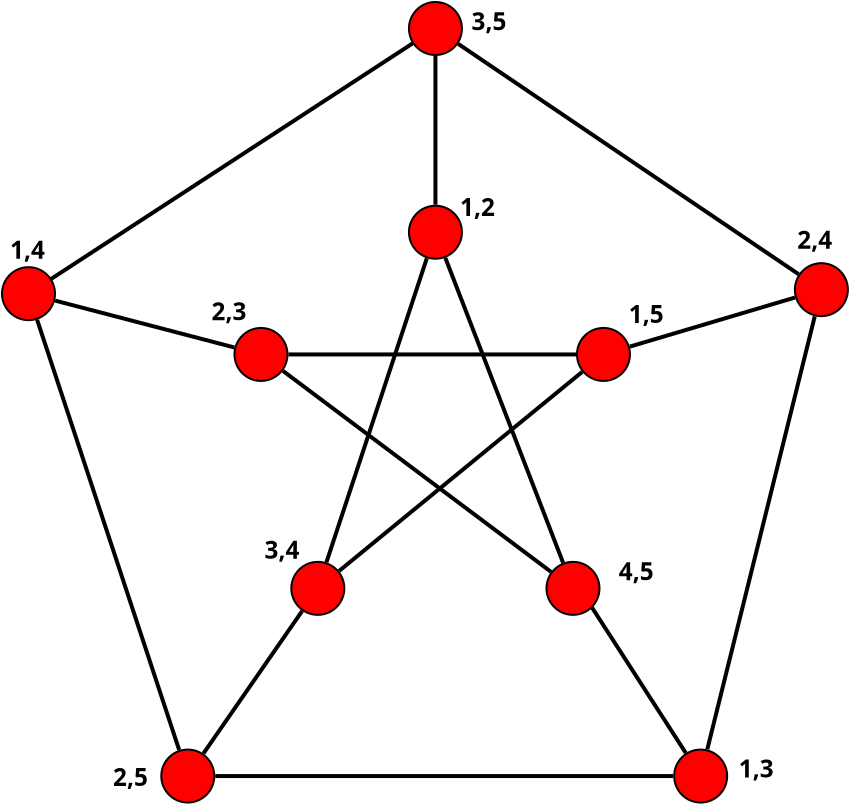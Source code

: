 <?xml version="1.0" encoding="UTF-8"?>
<dia:diagram xmlns:dia="http://www.lysator.liu.se/~alla/dia/">
  <dia:layer name="Background" visible="true" active="true">
    <dia:object type="Standard - Ellipse" version="0" id="O0">
      <dia:attribute name="obj_pos">
        <dia:point val="13.467,21.1"/>
      </dia:attribute>
      <dia:attribute name="obj_bb">
        <dia:rectangle val="13.417,21.05;16.167,23.8"/>
      </dia:attribute>
      <dia:attribute name="elem_corner">
        <dia:point val="13.467,21.1"/>
      </dia:attribute>
      <dia:attribute name="elem_width">
        <dia:real val="2.65"/>
      </dia:attribute>
      <dia:attribute name="elem_height">
        <dia:real val="2.65"/>
      </dia:attribute>
      <dia:attribute name="border_width">
        <dia:real val="0.1"/>
      </dia:attribute>
      <dia:attribute name="inner_color">
        <dia:color val="#ff0000"/>
      </dia:attribute>
      <dia:attribute name="aspect">
        <dia:enum val="2"/>
      </dia:attribute>
    </dia:object>
    <dia:object type="Standard - Ellipse" version="0" id="O1">
      <dia:attribute name="obj_pos">
        <dia:point val="-0.999,6.365"/>
      </dia:attribute>
      <dia:attribute name="obj_bb">
        <dia:rectangle val="-1.049,6.315;1.701,9.065"/>
      </dia:attribute>
      <dia:attribute name="elem_corner">
        <dia:point val="-0.999,6.365"/>
      </dia:attribute>
      <dia:attribute name="elem_width">
        <dia:real val="2.65"/>
      </dia:attribute>
      <dia:attribute name="elem_height">
        <dia:real val="2.65"/>
      </dia:attribute>
      <dia:attribute name="border_width">
        <dia:real val="0.1"/>
      </dia:attribute>
      <dia:attribute name="inner_color">
        <dia:color val="#ff0000"/>
      </dia:attribute>
      <dia:attribute name="aspect">
        <dia:enum val="2"/>
      </dia:attribute>
    </dia:object>
    <dia:object type="Standard - Ellipse" version="0" id="O2">
      <dia:attribute name="obj_pos">
        <dia:point val="19.348,3.293"/>
      </dia:attribute>
      <dia:attribute name="obj_bb">
        <dia:rectangle val="19.298,3.243;22.048,5.993"/>
      </dia:attribute>
      <dia:attribute name="elem_corner">
        <dia:point val="19.348,3.293"/>
      </dia:attribute>
      <dia:attribute name="elem_width">
        <dia:real val="2.65"/>
      </dia:attribute>
      <dia:attribute name="elem_height">
        <dia:real val="2.65"/>
      </dia:attribute>
      <dia:attribute name="border_width">
        <dia:real val="0.1"/>
      </dia:attribute>
      <dia:attribute name="inner_color">
        <dia:color val="#ff0000"/>
      </dia:attribute>
      <dia:attribute name="aspect">
        <dia:enum val="2"/>
      </dia:attribute>
    </dia:object>
    <dia:object type="Standard - Ellipse" version="0" id="O3">
      <dia:attribute name="obj_pos">
        <dia:point val="10.625,9.404"/>
      </dia:attribute>
      <dia:attribute name="obj_bb">
        <dia:rectangle val="10.575,9.354;13.325,12.104"/>
      </dia:attribute>
      <dia:attribute name="elem_corner">
        <dia:point val="10.625,9.404"/>
      </dia:attribute>
      <dia:attribute name="elem_width">
        <dia:real val="2.65"/>
      </dia:attribute>
      <dia:attribute name="elem_height">
        <dia:real val="2.65"/>
      </dia:attribute>
      <dia:attribute name="border_width">
        <dia:real val="0.1"/>
      </dia:attribute>
      <dia:attribute name="inner_color">
        <dia:color val="#ff0000"/>
      </dia:attribute>
      <dia:attribute name="aspect">
        <dia:enum val="2"/>
      </dia:attribute>
    </dia:object>
    <dia:object type="Standard - Ellipse" version="0" id="O4">
      <dia:attribute name="obj_pos">
        <dia:point val="26.225,21.1"/>
      </dia:attribute>
      <dia:attribute name="obj_bb">
        <dia:rectangle val="26.175,21.05;28.925,23.8"/>
      </dia:attribute>
      <dia:attribute name="elem_corner">
        <dia:point val="26.225,21.1"/>
      </dia:attribute>
      <dia:attribute name="elem_width">
        <dia:real val="2.65"/>
      </dia:attribute>
      <dia:attribute name="elem_height">
        <dia:real val="2.65"/>
      </dia:attribute>
      <dia:attribute name="border_width">
        <dia:real val="0.1"/>
      </dia:attribute>
      <dia:attribute name="inner_color">
        <dia:color val="#ff0000"/>
      </dia:attribute>
      <dia:attribute name="aspect">
        <dia:enum val="2"/>
      </dia:attribute>
    </dia:object>
    <dia:object type="Standard - Ellipse" version="0" id="O5">
      <dia:attribute name="obj_pos">
        <dia:point val="27.749,9.404"/>
      </dia:attribute>
      <dia:attribute name="obj_bb">
        <dia:rectangle val="27.699,9.354;30.449,12.104"/>
      </dia:attribute>
      <dia:attribute name="elem_corner">
        <dia:point val="27.749,9.404"/>
      </dia:attribute>
      <dia:attribute name="elem_width">
        <dia:real val="2.65"/>
      </dia:attribute>
      <dia:attribute name="elem_height">
        <dia:real val="2.65"/>
      </dia:attribute>
      <dia:attribute name="border_width">
        <dia:real val="0.1"/>
      </dia:attribute>
      <dia:attribute name="inner_color">
        <dia:color val="#ff0000"/>
      </dia:attribute>
      <dia:attribute name="aspect">
        <dia:enum val="2"/>
      </dia:attribute>
    </dia:object>
    <dia:object type="Standard - Ellipse" version="0" id="O6">
      <dia:attribute name="obj_pos">
        <dia:point val="19.348,-6.893"/>
      </dia:attribute>
      <dia:attribute name="obj_bb">
        <dia:rectangle val="19.298,-6.943;22.048,-4.193"/>
      </dia:attribute>
      <dia:attribute name="elem_corner">
        <dia:point val="19.348,-6.893"/>
      </dia:attribute>
      <dia:attribute name="elem_width">
        <dia:real val="2.65"/>
      </dia:attribute>
      <dia:attribute name="elem_height">
        <dia:real val="2.65"/>
      </dia:attribute>
      <dia:attribute name="border_width">
        <dia:real val="0.1"/>
      </dia:attribute>
      <dia:attribute name="inner_color">
        <dia:color val="#ff0000"/>
      </dia:attribute>
      <dia:attribute name="aspect">
        <dia:enum val="2"/>
      </dia:attribute>
    </dia:object>
    <dia:object type="Standard - Ellipse" version="0" id="O7">
      <dia:attribute name="obj_pos">
        <dia:point val="38.645,6.165"/>
      </dia:attribute>
      <dia:attribute name="obj_bb">
        <dia:rectangle val="38.595,6.115;41.345,8.865"/>
      </dia:attribute>
      <dia:attribute name="elem_corner">
        <dia:point val="38.645,6.165"/>
      </dia:attribute>
      <dia:attribute name="elem_width">
        <dia:real val="2.65"/>
      </dia:attribute>
      <dia:attribute name="elem_height">
        <dia:real val="2.65"/>
      </dia:attribute>
      <dia:attribute name="border_width">
        <dia:real val="0.1"/>
      </dia:attribute>
      <dia:attribute name="inner_color">
        <dia:color val="#ff0000"/>
      </dia:attribute>
      <dia:attribute name="aspect">
        <dia:enum val="2"/>
      </dia:attribute>
    </dia:object>
    <dia:object type="Standard - Ellipse" version="0" id="O8">
      <dia:attribute name="obj_pos">
        <dia:point val="6.965,30.485"/>
      </dia:attribute>
      <dia:attribute name="obj_bb">
        <dia:rectangle val="6.915,30.435;9.665,33.185"/>
      </dia:attribute>
      <dia:attribute name="elem_corner">
        <dia:point val="6.965,30.485"/>
      </dia:attribute>
      <dia:attribute name="elem_width">
        <dia:real val="2.65"/>
      </dia:attribute>
      <dia:attribute name="elem_height">
        <dia:real val="2.65"/>
      </dia:attribute>
      <dia:attribute name="border_width">
        <dia:real val="0.1"/>
      </dia:attribute>
      <dia:attribute name="inner_color">
        <dia:color val="#ff0000"/>
      </dia:attribute>
      <dia:attribute name="aspect">
        <dia:enum val="2"/>
      </dia:attribute>
    </dia:object>
    <dia:object type="Standard - Ellipse" version="0" id="O9">
      <dia:attribute name="obj_pos">
        <dia:point val="32.609,30.485"/>
      </dia:attribute>
      <dia:attribute name="obj_bb">
        <dia:rectangle val="32.559,30.435;35.309,33.185"/>
      </dia:attribute>
      <dia:attribute name="elem_corner">
        <dia:point val="32.609,30.485"/>
      </dia:attribute>
      <dia:attribute name="elem_width">
        <dia:real val="2.65"/>
      </dia:attribute>
      <dia:attribute name="elem_height">
        <dia:real val="2.65"/>
      </dia:attribute>
      <dia:attribute name="border_width">
        <dia:real val="0.1"/>
      </dia:attribute>
      <dia:attribute name="inner_color">
        <dia:color val="#ff0000"/>
      </dia:attribute>
      <dia:attribute name="aspect">
        <dia:enum val="2"/>
      </dia:attribute>
    </dia:object>
    <dia:object type="Standard - Line" version="0" id="O10">
      <dia:attribute name="obj_pos">
        <dia:point val="20.673,-4.194"/>
      </dia:attribute>
      <dia:attribute name="obj_bb">
        <dia:rectangle val="20.573,-4.294;20.773,3.344"/>
      </dia:attribute>
      <dia:attribute name="conn_endpoints">
        <dia:point val="20.673,-4.194"/>
        <dia:point val="20.673,3.244"/>
      </dia:attribute>
      <dia:attribute name="numcp">
        <dia:int val="1"/>
      </dia:attribute>
      <dia:attribute name="line_width">
        <dia:real val="0.2"/>
      </dia:attribute>
      <dia:connections>
        <dia:connection handle="0" to="O6" connection="8"/>
        <dia:connection handle="1" to="O2" connection="8"/>
      </dia:connections>
    </dia:object>
    <dia:object type="Standard - Line" version="0" id="O11">
      <dia:attribute name="obj_pos">
        <dia:point val="1.656,8.038"/>
      </dia:attribute>
      <dia:attribute name="obj_bb">
        <dia:rectangle val="1.534,7.915;10.742,10.504"/>
      </dia:attribute>
      <dia:attribute name="conn_endpoints">
        <dia:point val="1.656,8.038"/>
        <dia:point val="10.62,10.382"/>
      </dia:attribute>
      <dia:attribute name="numcp">
        <dia:int val="1"/>
      </dia:attribute>
      <dia:attribute name="line_width">
        <dia:real val="0.2"/>
      </dia:attribute>
      <dia:connections>
        <dia:connection handle="0" to="O1" connection="8"/>
        <dia:connection handle="1" to="O3" connection="8"/>
      </dia:connections>
    </dia:object>
    <dia:object type="Standard - Line" version="0" id="O12">
      <dia:attribute name="obj_pos">
        <dia:point val="9.073,30.68"/>
      </dia:attribute>
      <dia:attribute name="obj_bb">
        <dia:rectangle val="8.934,23.416;14.148,30.819"/>
      </dia:attribute>
      <dia:attribute name="conn_endpoints">
        <dia:point val="9.073,30.68"/>
        <dia:point val="14.009,23.555"/>
      </dia:attribute>
      <dia:attribute name="numcp">
        <dia:int val="1"/>
      </dia:attribute>
      <dia:attribute name="line_width">
        <dia:real val="0.2"/>
      </dia:attribute>
      <dia:connections>
        <dia:connection handle="0" to="O8" connection="8"/>
        <dia:connection handle="1" to="O0" connection="8"/>
      </dia:connections>
    </dia:object>
    <dia:object type="Standard - Line" version="0" id="O13">
      <dia:attribute name="obj_pos">
        <dia:point val="33.189,30.654"/>
      </dia:attribute>
      <dia:attribute name="obj_bb">
        <dia:rectangle val="28.349,23.224;33.327,30.793"/>
      </dia:attribute>
      <dia:attribute name="conn_endpoints">
        <dia:point val="33.189,30.654"/>
        <dia:point val="28.487,23.362"/>
      </dia:attribute>
      <dia:attribute name="numcp">
        <dia:int val="1"/>
      </dia:attribute>
      <dia:attribute name="line_width">
        <dia:real val="0.2"/>
      </dia:attribute>
      <dia:connections>
        <dia:connection handle="0" to="O9" connection="8"/>
        <dia:connection handle="1" to="O4" connection="7"/>
      </dia:connections>
    </dia:object>
    <dia:object type="Standard - Line" version="0" id="O14">
      <dia:attribute name="obj_pos">
        <dia:point val="38.653,7.882"/>
      </dia:attribute>
      <dia:attribute name="obj_bb">
        <dia:rectangle val="30.267,7.757;38.777,10.462"/>
      </dia:attribute>
      <dia:attribute name="conn_endpoints">
        <dia:point val="38.653,7.882"/>
        <dia:point val="30.392,10.338"/>
      </dia:attribute>
      <dia:attribute name="numcp">
        <dia:int val="1"/>
      </dia:attribute>
      <dia:attribute name="line_width">
        <dia:real val="0.2"/>
      </dia:attribute>
      <dia:connections>
        <dia:connection handle="0" to="O7" connection="8"/>
        <dia:connection handle="1" to="O5" connection="8"/>
      </dia:connections>
    </dia:object>
    <dia:object type="Standard - Line" version="0" id="O15">
      <dia:attribute name="obj_pos">
        <dia:point val="1.459,6.952"/>
      </dia:attribute>
      <dia:attribute name="obj_bb">
        <dia:rectangle val="1.32,-4.968;19.679,7.09"/>
      </dia:attribute>
      <dia:attribute name="conn_endpoints">
        <dia:point val="1.459,6.952"/>
        <dia:point val="19.541,-4.83"/>
      </dia:attribute>
      <dia:attribute name="numcp">
        <dia:int val="1"/>
      </dia:attribute>
      <dia:attribute name="line_width">
        <dia:real val="0.2"/>
      </dia:attribute>
      <dia:connections>
        <dia:connection handle="0" to="O1" connection="8"/>
        <dia:connection handle="1" to="O6" connection="8"/>
      </dia:connections>
    </dia:object>
    <dia:object type="Standard - Line" version="0" id="O16">
      <dia:attribute name="obj_pos">
        <dia:point val="21.811,-4.798"/>
      </dia:attribute>
      <dia:attribute name="obj_bb">
        <dia:rectangle val="21.673,-4.936;38.971,6.858"/>
      </dia:attribute>
      <dia:attribute name="conn_endpoints">
        <dia:point val="21.811,-4.798"/>
        <dia:point val="38.832,6.72"/>
      </dia:attribute>
      <dia:attribute name="numcp">
        <dia:int val="1"/>
      </dia:attribute>
      <dia:attribute name="line_width">
        <dia:real val="0.2"/>
      </dia:attribute>
      <dia:connections>
        <dia:connection handle="0" to="O6" connection="8"/>
        <dia:connection handle="1" to="O7" connection="8"/>
      </dia:connections>
    </dia:object>
    <dia:object type="Standard - Line" version="0" id="O17">
      <dia:attribute name="obj_pos">
        <dia:point val="39.639,8.825"/>
      </dia:attribute>
      <dia:attribute name="obj_bb">
        <dia:rectangle val="34.144,8.704;39.76,30.596"/>
      </dia:attribute>
      <dia:attribute name="conn_endpoints">
        <dia:point val="39.639,8.825"/>
        <dia:point val="34.265,30.475"/>
      </dia:attribute>
      <dia:attribute name="numcp">
        <dia:int val="1"/>
      </dia:attribute>
      <dia:attribute name="line_width">
        <dia:real val="0.2"/>
      </dia:attribute>
      <dia:connections>
        <dia:connection handle="0" to="O7" connection="8"/>
        <dia:connection handle="1" to="O9" connection="8"/>
      </dia:connections>
    </dia:object>
    <dia:object type="Standard - Line" version="0" id="O18">
      <dia:attribute name="obj_pos">
        <dia:point val="32.559,31.81"/>
      </dia:attribute>
      <dia:attribute name="obj_bb">
        <dia:rectangle val="9.565,31.71;32.659,31.91"/>
      </dia:attribute>
      <dia:attribute name="conn_endpoints">
        <dia:point val="32.559,31.81"/>
        <dia:point val="9.665,31.81"/>
      </dia:attribute>
      <dia:attribute name="numcp">
        <dia:int val="1"/>
      </dia:attribute>
      <dia:attribute name="line_width">
        <dia:real val="0.2"/>
      </dia:attribute>
      <dia:connections>
        <dia:connection handle="0" to="O9" connection="8"/>
        <dia:connection handle="1" to="O8" connection="8"/>
      </dia:connections>
    </dia:object>
    <dia:object type="Standard - Line" version="0" id="O19">
      <dia:attribute name="obj_pos">
        <dia:point val="7.859,30.505"/>
      </dia:attribute>
      <dia:attribute name="obj_bb">
        <dia:rectangle val="0.631,8.869;7.986,30.631"/>
      </dia:attribute>
      <dia:attribute name="conn_endpoints">
        <dia:point val="7.859,30.505"/>
        <dia:point val="0.757,8.995"/>
      </dia:attribute>
      <dia:attribute name="numcp">
        <dia:int val="1"/>
      </dia:attribute>
      <dia:attribute name="line_width">
        <dia:real val="0.2"/>
      </dia:attribute>
      <dia:connections>
        <dia:connection handle="0" to="O8" connection="8"/>
        <dia:connection handle="1" to="O1" connection="8"/>
      </dia:connections>
    </dia:object>
    <dia:object type="Standard - Line" version="0" id="O20">
      <dia:attribute name="obj_pos">
        <dia:point val="13.323,10.729"/>
      </dia:attribute>
      <dia:attribute name="obj_bb">
        <dia:rectangle val="13.223,10.629;27.801,10.829"/>
      </dia:attribute>
      <dia:attribute name="conn_endpoints">
        <dia:point val="13.323,10.729"/>
        <dia:point val="27.701,10.729"/>
      </dia:attribute>
      <dia:attribute name="numcp">
        <dia:int val="1"/>
      </dia:attribute>
      <dia:attribute name="line_width">
        <dia:real val="0.2"/>
      </dia:attribute>
      <dia:connections>
        <dia:connection handle="0" to="O3" connection="8"/>
        <dia:connection handle="1" to="O5" connection="8"/>
      </dia:connections>
    </dia:object>
    <dia:object type="Standard - Line" version="0" id="O21">
      <dia:attribute name="obj_pos">
        <dia:point val="28.011,11.601"/>
      </dia:attribute>
      <dia:attribute name="obj_bb">
        <dia:rectangle val="15.715,11.46;28.151,21.695"/>
      </dia:attribute>
      <dia:attribute name="conn_endpoints">
        <dia:point val="28.011,11.601"/>
        <dia:point val="15.856,21.554"/>
      </dia:attribute>
      <dia:attribute name="numcp">
        <dia:int val="1"/>
      </dia:attribute>
      <dia:attribute name="line_width">
        <dia:real val="0.2"/>
      </dia:attribute>
      <dia:connections>
        <dia:connection handle="0" to="O5" connection="8"/>
        <dia:connection handle="1" to="O0" connection="8"/>
      </dia:connections>
    </dia:object>
    <dia:object type="Standard - Line" version="0" id="O22">
      <dia:attribute name="obj_pos">
        <dia:point val="15.223,21.12"/>
      </dia:attribute>
      <dia:attribute name="obj_bb">
        <dia:rectangle val="15.097,5.797;20.368,21.246"/>
      </dia:attribute>
      <dia:attribute name="conn_endpoints">
        <dia:point val="15.223,21.12"/>
        <dia:point val="20.242,5.923"/>
      </dia:attribute>
      <dia:attribute name="numcp">
        <dia:int val="1"/>
      </dia:attribute>
      <dia:attribute name="line_width">
        <dia:real val="0.2"/>
      </dia:attribute>
      <dia:connections>
        <dia:connection handle="0" to="O0" connection="8"/>
        <dia:connection handle="1" to="O2" connection="8"/>
      </dia:connections>
    </dia:object>
    <dia:object type="Standard - Line" version="0" id="O23">
      <dia:attribute name="obj_pos">
        <dia:point val="21.169,5.901"/>
      </dia:attribute>
      <dia:attribute name="obj_bb">
        <dia:rectangle val="21.039,5.772;27.184,21.271"/>
      </dia:attribute>
      <dia:attribute name="conn_endpoints">
        <dia:point val="21.169,5.901"/>
        <dia:point val="27.055,21.142"/>
      </dia:attribute>
      <dia:attribute name="numcp">
        <dia:int val="1"/>
      </dia:attribute>
      <dia:attribute name="line_width">
        <dia:real val="0.2"/>
      </dia:attribute>
      <dia:connections>
        <dia:connection handle="0" to="O2" connection="8"/>
        <dia:connection handle="1" to="O4" connection="8"/>
      </dia:connections>
    </dia:object>
    <dia:object type="Standard - Line" version="0" id="O24">
      <dia:attribute name="obj_pos">
        <dia:point val="26.451,21.601"/>
      </dia:attribute>
      <dia:attribute name="obj_bb">
        <dia:rectangle val="12.909,11.413;26.591,21.741"/>
      </dia:attribute>
      <dia:attribute name="conn_endpoints">
        <dia:point val="26.451,21.601"/>
        <dia:point val="13.049,11.553"/>
      </dia:attribute>
      <dia:attribute name="numcp">
        <dia:int val="1"/>
      </dia:attribute>
      <dia:attribute name="line_width">
        <dia:real val="0.2"/>
      </dia:attribute>
      <dia:connections>
        <dia:connection handle="0" to="O4" connection="8"/>
        <dia:connection handle="1" to="O3" connection="8"/>
      </dia:connections>
    </dia:object>
    <dia:object type="Standard - Text" version="1" id="O25">
      <dia:attribute name="obj_pos">
        <dia:point val="21.907,3.804"/>
      </dia:attribute>
      <dia:attribute name="obj_bb">
        <dia:rectangle val="21.907,2.679;24.052,4.089"/>
      </dia:attribute>
      <dia:attribute name="text">
        <dia:composite type="text">
          <dia:attribute name="string">
            <dia:string>#1,2#</dia:string>
          </dia:attribute>
          <dia:attribute name="font">
            <dia:font family="sans" style="80" name="Helvetica-Bold"/>
          </dia:attribute>
          <dia:attribute name="height">
            <dia:real val="1.517"/>
          </dia:attribute>
          <dia:attribute name="pos">
            <dia:point val="21.907,3.804"/>
          </dia:attribute>
          <dia:attribute name="color">
            <dia:color val="#000000"/>
          </dia:attribute>
          <dia:attribute name="alignment">
            <dia:enum val="0"/>
          </dia:attribute>
        </dia:composite>
      </dia:attribute>
      <dia:attribute name="valign">
        <dia:enum val="3"/>
      </dia:attribute>
    </dia:object>
    <dia:object type="Standard - Text" version="1" id="O26">
      <dia:attribute name="obj_pos">
        <dia:point val="30.336,9.161"/>
      </dia:attribute>
      <dia:attribute name="obj_bb">
        <dia:rectangle val="30.336,8.036;32.481,9.446"/>
      </dia:attribute>
      <dia:attribute name="text">
        <dia:composite type="text">
          <dia:attribute name="string">
            <dia:string>#1,5#</dia:string>
          </dia:attribute>
          <dia:attribute name="font">
            <dia:font family="sans" style="80" name="Helvetica-Bold"/>
          </dia:attribute>
          <dia:attribute name="height">
            <dia:real val="1.517"/>
          </dia:attribute>
          <dia:attribute name="pos">
            <dia:point val="30.336,9.161"/>
          </dia:attribute>
          <dia:attribute name="color">
            <dia:color val="#000000"/>
          </dia:attribute>
          <dia:attribute name="alignment">
            <dia:enum val="0"/>
          </dia:attribute>
        </dia:composite>
      </dia:attribute>
      <dia:attribute name="valign">
        <dia:enum val="3"/>
      </dia:attribute>
    </dia:object>
    <dia:object type="Standard - Text" version="1" id="O27">
      <dia:attribute name="obj_pos">
        <dia:point val="29.836,22.018"/>
      </dia:attribute>
      <dia:attribute name="obj_bb">
        <dia:rectangle val="29.836,20.858;32.016,22.373"/>
      </dia:attribute>
      <dia:attribute name="text">
        <dia:composite type="text">
          <dia:attribute name="string">
            <dia:string>#4,5#</dia:string>
          </dia:attribute>
          <dia:attribute name="font">
            <dia:font family="sans" style="80" name="Helvetica-Bold"/>
          </dia:attribute>
          <dia:attribute name="height">
            <dia:real val="1.517"/>
          </dia:attribute>
          <dia:attribute name="pos">
            <dia:point val="29.836,22.018"/>
          </dia:attribute>
          <dia:attribute name="color">
            <dia:color val="#000000"/>
          </dia:attribute>
          <dia:attribute name="alignment">
            <dia:enum val="0"/>
          </dia:attribute>
        </dia:composite>
      </dia:attribute>
      <dia:attribute name="valign">
        <dia:enum val="3"/>
      </dia:attribute>
    </dia:object>
    <dia:object type="Standard - Text" version="1" id="O28">
      <dia:attribute name="obj_pos">
        <dia:point val="12.121,20.946"/>
      </dia:attribute>
      <dia:attribute name="obj_bb">
        <dia:rectangle val="12.121,19.821;14.266,21.231"/>
      </dia:attribute>
      <dia:attribute name="text">
        <dia:composite type="text">
          <dia:attribute name="string">
            <dia:string>#3,4#</dia:string>
          </dia:attribute>
          <dia:attribute name="font">
            <dia:font family="sans" style="80" name="Helvetica-Bold"/>
          </dia:attribute>
          <dia:attribute name="height">
            <dia:real val="1.517"/>
          </dia:attribute>
          <dia:attribute name="pos">
            <dia:point val="12.121,20.946"/>
          </dia:attribute>
          <dia:attribute name="color">
            <dia:color val="#000000"/>
          </dia:attribute>
          <dia:attribute name="alignment">
            <dia:enum val="0"/>
          </dia:attribute>
        </dia:composite>
      </dia:attribute>
      <dia:attribute name="valign">
        <dia:enum val="3"/>
      </dia:attribute>
    </dia:object>
    <dia:object type="Standard - Text" version="1" id="O29">
      <dia:attribute name="obj_pos">
        <dia:point val="9.479,9.018"/>
      </dia:attribute>
      <dia:attribute name="obj_bb">
        <dia:rectangle val="9.479,7.893;11.624,9.303"/>
      </dia:attribute>
      <dia:attribute name="text">
        <dia:composite type="text">
          <dia:attribute name="string">
            <dia:string>#2,3#</dia:string>
          </dia:attribute>
          <dia:attribute name="font">
            <dia:font family="sans" style="80" name="Helvetica-Bold"/>
          </dia:attribute>
          <dia:attribute name="height">
            <dia:real val="1.517"/>
          </dia:attribute>
          <dia:attribute name="pos">
            <dia:point val="9.479,9.018"/>
          </dia:attribute>
          <dia:attribute name="color">
            <dia:color val="#000000"/>
          </dia:attribute>
          <dia:attribute name="alignment">
            <dia:enum val="0"/>
          </dia:attribute>
        </dia:composite>
      </dia:attribute>
      <dia:attribute name="valign">
        <dia:enum val="3"/>
      </dia:attribute>
    </dia:object>
    <dia:object type="Standard - Text" version="1" id="O30">
      <dia:attribute name="obj_pos">
        <dia:point val="22.479,-5.482"/>
      </dia:attribute>
      <dia:attribute name="obj_bb">
        <dia:rectangle val="22.479,-6.607;24.624,-5.197"/>
      </dia:attribute>
      <dia:attribute name="text">
        <dia:composite type="text">
          <dia:attribute name="string">
            <dia:string>#3,5#</dia:string>
          </dia:attribute>
          <dia:attribute name="font">
            <dia:font family="sans" style="80" name="Helvetica-Bold"/>
          </dia:attribute>
          <dia:attribute name="height">
            <dia:real val="1.517"/>
          </dia:attribute>
          <dia:attribute name="pos">
            <dia:point val="22.479,-5.482"/>
          </dia:attribute>
          <dia:attribute name="color">
            <dia:color val="#000000"/>
          </dia:attribute>
          <dia:attribute name="alignment">
            <dia:enum val="0"/>
          </dia:attribute>
        </dia:composite>
      </dia:attribute>
      <dia:attribute name="valign">
        <dia:enum val="3"/>
      </dia:attribute>
    </dia:object>
    <dia:object type="Standard - Text" version="1" id="O31">
      <dia:attribute name="obj_pos">
        <dia:point val="38.764,5.446"/>
      </dia:attribute>
      <dia:attribute name="obj_bb">
        <dia:rectangle val="38.764,4.286;40.944,5.802"/>
      </dia:attribute>
      <dia:attribute name="text">
        <dia:composite type="text">
          <dia:attribute name="string">
            <dia:string>#2,4#</dia:string>
          </dia:attribute>
          <dia:attribute name="font">
            <dia:font family="sans" style="80" name="Helvetica-Bold"/>
          </dia:attribute>
          <dia:attribute name="height">
            <dia:real val="1.517"/>
          </dia:attribute>
          <dia:attribute name="pos">
            <dia:point val="38.764,5.446"/>
          </dia:attribute>
          <dia:attribute name="color">
            <dia:color val="#000000"/>
          </dia:attribute>
          <dia:attribute name="alignment">
            <dia:enum val="0"/>
          </dia:attribute>
        </dia:composite>
      </dia:attribute>
      <dia:attribute name="valign">
        <dia:enum val="3"/>
      </dia:attribute>
    </dia:object>
    <dia:object type="Standard - Text" version="1" id="O32">
      <dia:attribute name="obj_pos">
        <dia:point val="-0.593,5.946"/>
      </dia:attribute>
      <dia:attribute name="obj_bb">
        <dia:rectangle val="-0.593,4.786;1.587,6.302"/>
      </dia:attribute>
      <dia:attribute name="text">
        <dia:composite type="text">
          <dia:attribute name="string">
            <dia:string>#1,4#</dia:string>
          </dia:attribute>
          <dia:attribute name="font">
            <dia:font family="sans" style="80" name="Helvetica-Bold"/>
          </dia:attribute>
          <dia:attribute name="height">
            <dia:real val="1.517"/>
          </dia:attribute>
          <dia:attribute name="pos">
            <dia:point val="-0.593,5.946"/>
          </dia:attribute>
          <dia:attribute name="color">
            <dia:color val="#000000"/>
          </dia:attribute>
          <dia:attribute name="alignment">
            <dia:enum val="0"/>
          </dia:attribute>
        </dia:composite>
      </dia:attribute>
      <dia:attribute name="valign">
        <dia:enum val="3"/>
      </dia:attribute>
    </dia:object>
    <dia:object type="Standard - Text" version="1" id="O33">
      <dia:attribute name="obj_pos">
        <dia:point val="4.55,32.304"/>
      </dia:attribute>
      <dia:attribute name="obj_bb">
        <dia:rectangle val="4.55,31.179;6.695,32.589"/>
      </dia:attribute>
      <dia:attribute name="text">
        <dia:composite type="text">
          <dia:attribute name="string">
            <dia:string>#2,5#</dia:string>
          </dia:attribute>
          <dia:attribute name="font">
            <dia:font family="sans" style="80" name="Helvetica-Bold"/>
          </dia:attribute>
          <dia:attribute name="height">
            <dia:real val="1.517"/>
          </dia:attribute>
          <dia:attribute name="pos">
            <dia:point val="4.55,32.304"/>
          </dia:attribute>
          <dia:attribute name="color">
            <dia:color val="#000000"/>
          </dia:attribute>
          <dia:attribute name="alignment">
            <dia:enum val="0"/>
          </dia:attribute>
        </dia:composite>
      </dia:attribute>
      <dia:attribute name="valign">
        <dia:enum val="3"/>
      </dia:attribute>
    </dia:object>
    <dia:object type="Standard - Text" version="1" id="O34">
      <dia:attribute name="obj_pos">
        <dia:point val="35.836,31.875"/>
      </dia:attribute>
      <dia:attribute name="obj_bb">
        <dia:rectangle val="35.836,30.715;38.016,32.23"/>
      </dia:attribute>
      <dia:attribute name="text">
        <dia:composite type="text">
          <dia:attribute name="string">
            <dia:string>#1,3#</dia:string>
          </dia:attribute>
          <dia:attribute name="font">
            <dia:font family="sans" style="80" name="Helvetica-Bold"/>
          </dia:attribute>
          <dia:attribute name="height">
            <dia:real val="1.517"/>
          </dia:attribute>
          <dia:attribute name="pos">
            <dia:point val="35.836,31.875"/>
          </dia:attribute>
          <dia:attribute name="color">
            <dia:color val="#000000"/>
          </dia:attribute>
          <dia:attribute name="alignment">
            <dia:enum val="0"/>
          </dia:attribute>
        </dia:composite>
      </dia:attribute>
      <dia:attribute name="valign">
        <dia:enum val="3"/>
      </dia:attribute>
    </dia:object>
  </dia:layer>
</dia:diagram>
